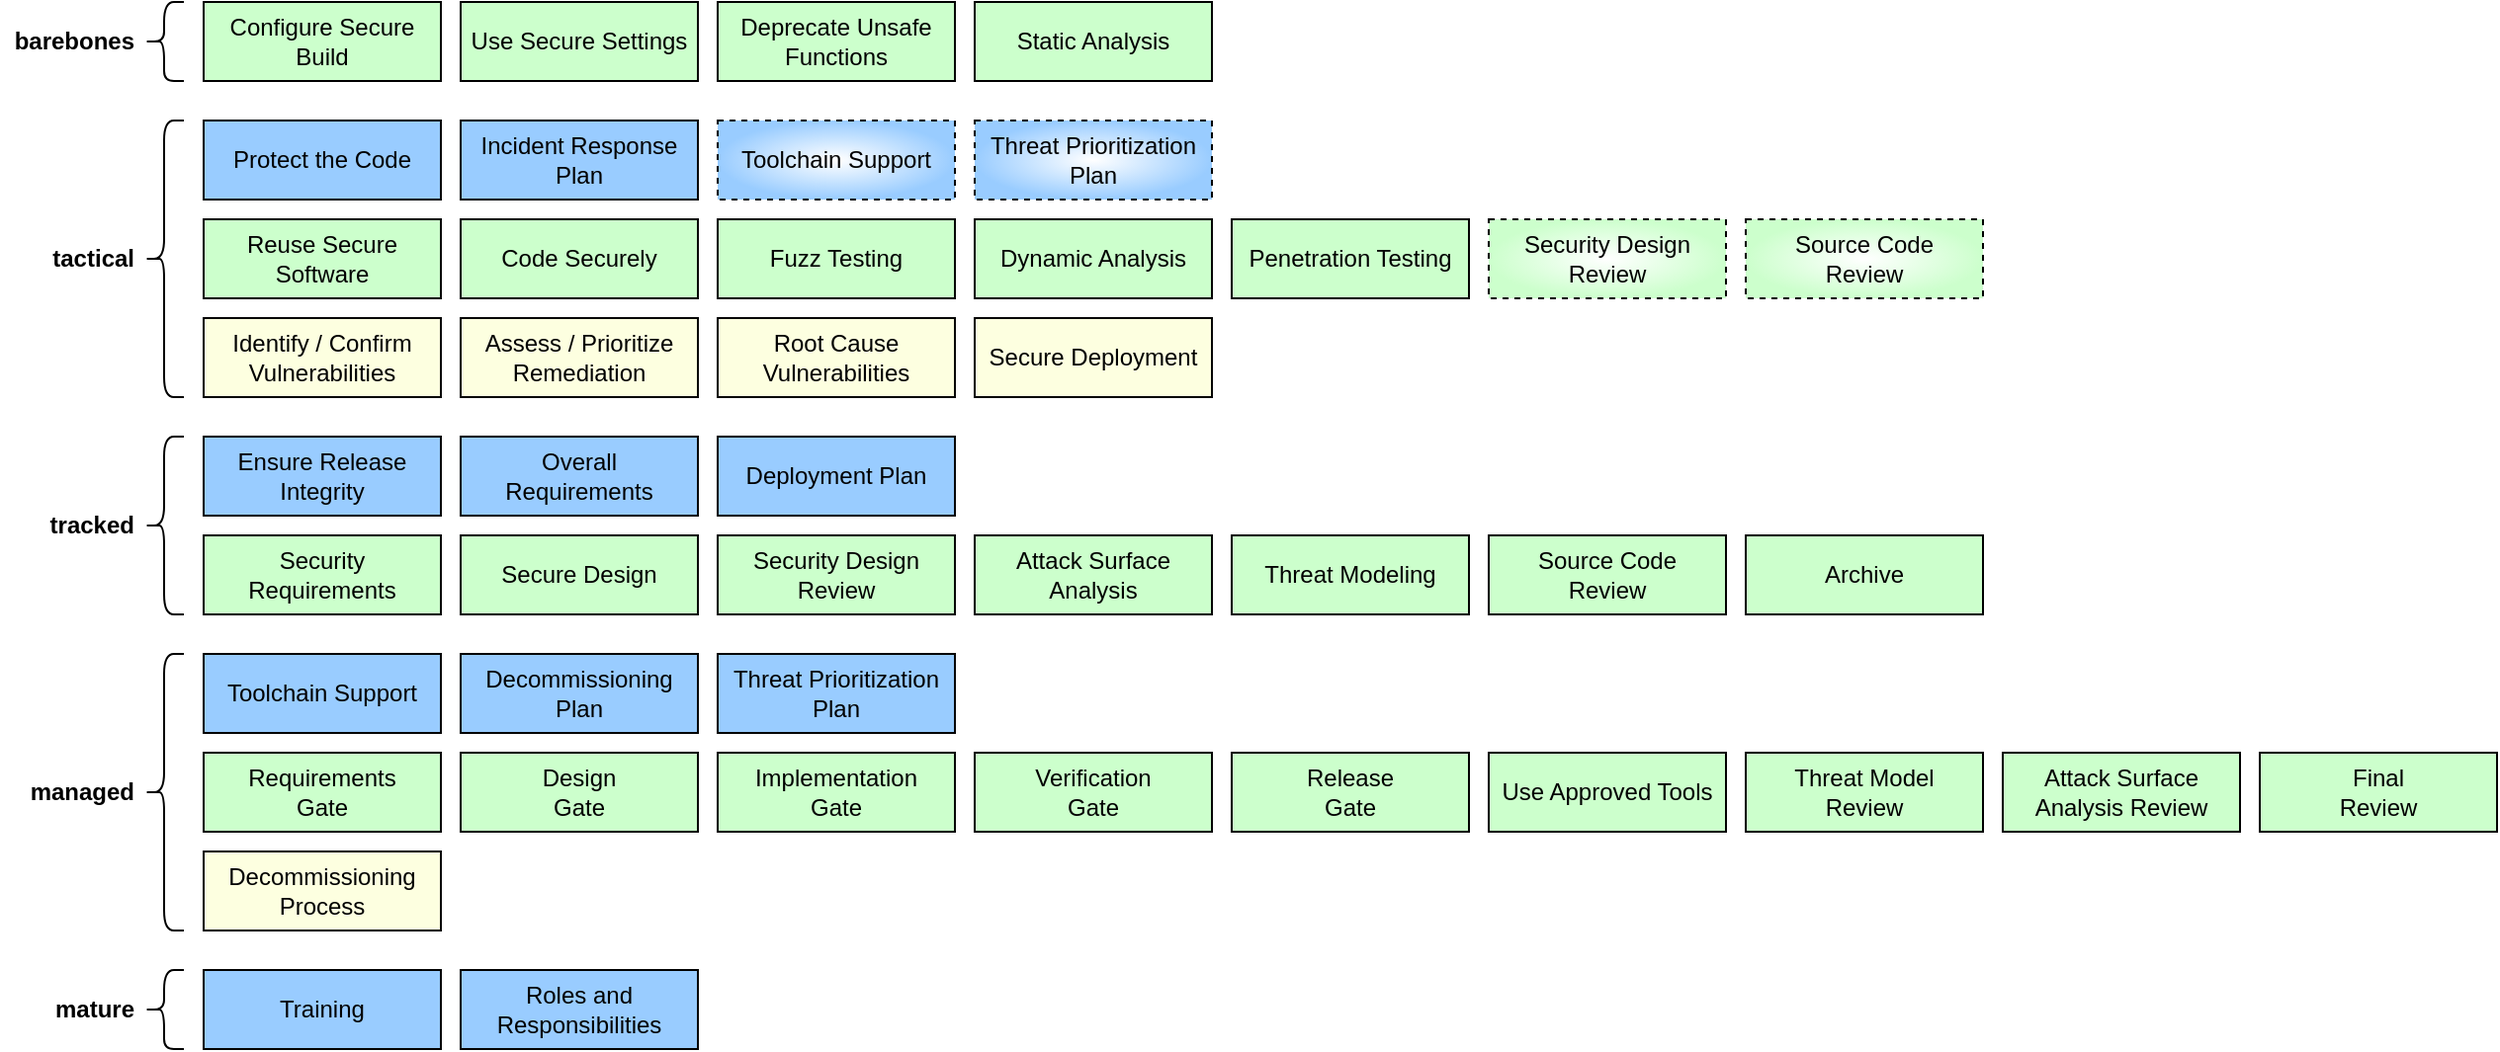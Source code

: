 <mxfile version="24.1.0" type="device" pages="4">
  <diagram id="htTk4eG_E8sKRTyZ_3JZ" name="buckets">
    <mxGraphModel dx="2503" dy="1128" grid="1" gridSize="10" guides="1" tooltips="1" connect="1" arrows="1" fold="1" page="0" pageScale="1" pageWidth="850" pageHeight="1100" math="0" shadow="0">
      <root>
        <mxCell id="0" />
        <mxCell id="1" style="" parent="0" />
        <mxCell id="mw_Jj1TRxBOdgNDR-pG_-3" value="Roles and Responsibilities" style="rounded=0;whiteSpace=wrap;html=1;fillColor=#99CCFF;" parent="1" vertex="1">
          <mxGeometry x="100" y="840" width="120" height="40" as="geometry" />
        </mxCell>
        <mxCell id="mw_Jj1TRxBOdgNDR-pG_-4" value="&lt;b&gt;barebones&lt;/b&gt;" style="text;html=1;strokeColor=none;fillColor=none;align=right;verticalAlign=middle;whiteSpace=wrap;rounded=0;" parent="1" vertex="1">
          <mxGeometry x="-133" y="355" width="70" height="30" as="geometry" />
        </mxCell>
        <mxCell id="mw_Jj1TRxBOdgNDR-pG_-5" value="Training" style="rounded=0;whiteSpace=wrap;html=1;fillColor=#99CCFF;" parent="1" vertex="1">
          <mxGeometry x="-30" y="840" width="120" height="40" as="geometry" />
        </mxCell>
        <mxCell id="mw_Jj1TRxBOdgNDR-pG_-6" value="Toolchain Support" style="rounded=0;whiteSpace=wrap;html=1;fillColor=#99CCFF;" parent="1" vertex="1">
          <mxGeometry x="-30" y="680" width="120" height="40" as="geometry" />
        </mxCell>
        <mxCell id="mw_Jj1TRxBOdgNDR-pG_-7" value="Overall&lt;br&gt;Requirements" style="rounded=0;whiteSpace=wrap;html=1;fillColor=#99CCFF;" parent="1" vertex="1">
          <mxGeometry x="100" y="570" width="120" height="40" as="geometry" />
        </mxCell>
        <mxCell id="mw_Jj1TRxBOdgNDR-pG_-8" value="Protect the Code" style="rounded=0;whiteSpace=wrap;html=1;fillColor=#99CCFF;" parent="1" vertex="1">
          <mxGeometry x="-30" y="410" width="120" height="40" as="geometry" />
        </mxCell>
        <mxCell id="mw_Jj1TRxBOdgNDR-pG_-9" value="Ensure Release Integrity" style="rounded=0;whiteSpace=wrap;html=1;fillColor=#99CCFF;" parent="1" vertex="1">
          <mxGeometry x="-30" y="570" width="120" height="40" as="geometry" />
        </mxCell>
        <mxCell id="mw_Jj1TRxBOdgNDR-pG_-10" value="Incident Response Plan" style="rounded=0;whiteSpace=wrap;html=1;fillColor=#99CCFF;" parent="1" vertex="1">
          <mxGeometry x="100" y="410" width="120" height="40" as="geometry" />
        </mxCell>
        <mxCell id="mw_Jj1TRxBOdgNDR-pG_-11" value="Decommissioning Plan" style="rounded=0;whiteSpace=wrap;html=1;fillColor=#99CCFF;" parent="1" vertex="1">
          <mxGeometry x="100" y="680" width="120" height="40" as="geometry" />
        </mxCell>
        <mxCell id="mw_Jj1TRxBOdgNDR-pG_-12" value="Threat Prioritization Plan" style="rounded=0;whiteSpace=wrap;html=1;fillColor=#99CCFF;" parent="1" vertex="1">
          <mxGeometry x="230" y="680" width="120" height="40" as="geometry" />
        </mxCell>
        <mxCell id="mw_Jj1TRxBOdgNDR-pG_-13" value="Deployment Plan" style="rounded=0;whiteSpace=wrap;html=1;fillColor=#99CCFF;" parent="1" vertex="1">
          <mxGeometry x="230" y="570" width="120" height="40" as="geometry" />
        </mxCell>
        <mxCell id="mw_Jj1TRxBOdgNDR-pG_-14" value="Security&lt;br&gt;Requirements" style="rounded=0;whiteSpace=wrap;html=1;fillColor=#CCFFCC;" parent="1" vertex="1">
          <mxGeometry x="-30" y="620" width="120" height="40" as="geometry" />
        </mxCell>
        <mxCell id="mw_Jj1TRxBOdgNDR-pG_-15" value="Secure Design" style="rounded=0;whiteSpace=wrap;html=1;fillColor=#CCFFCC;" parent="1" vertex="1">
          <mxGeometry x="100" y="620" width="120" height="40" as="geometry" />
        </mxCell>
        <mxCell id="mw_Jj1TRxBOdgNDR-pG_-16" value="Security Design Review" style="rounded=0;whiteSpace=wrap;html=1;fillColor=#CCFFCC;" parent="1" vertex="1">
          <mxGeometry x="230" y="620" width="120" height="40" as="geometry" />
        </mxCell>
        <mxCell id="mw_Jj1TRxBOdgNDR-pG_-17" value="Attack Surface Analysis" style="rounded=0;whiteSpace=wrap;html=1;fillColor=#CCFFCC;" parent="1" vertex="1">
          <mxGeometry x="360" y="620" width="120" height="40" as="geometry" />
        </mxCell>
        <mxCell id="mw_Jj1TRxBOdgNDR-pG_-18" value="Threat Modeling" style="rounded=0;whiteSpace=wrap;html=1;fillColor=#CCFFCC;" parent="1" vertex="1">
          <mxGeometry x="490" y="620" width="120" height="40" as="geometry" />
        </mxCell>
        <mxCell id="mw_Jj1TRxBOdgNDR-pG_-19" value="Requirements&lt;br&gt;Gate" style="rounded=0;whiteSpace=wrap;html=1;fillColor=#CCFFCC;" parent="1" vertex="1">
          <mxGeometry x="-30" y="730" width="120" height="40" as="geometry" />
        </mxCell>
        <mxCell id="mw_Jj1TRxBOdgNDR-pG_-20" value="Design&lt;br&gt;Gate" style="rounded=0;whiteSpace=wrap;html=1;fillColor=#CCFFCC;" parent="1" vertex="1">
          <mxGeometry x="100" y="730" width="120" height="40" as="geometry" />
        </mxCell>
        <mxCell id="mw_Jj1TRxBOdgNDR-pG_-21" value="Implementation&lt;br&gt;Gate" style="rounded=0;whiteSpace=wrap;html=1;fillColor=#CCFFCC;" parent="1" vertex="1">
          <mxGeometry x="230" y="730" width="120" height="40" as="geometry" />
        </mxCell>
        <mxCell id="mw_Jj1TRxBOdgNDR-pG_-22" value="Verification&lt;br&gt;Gate" style="rounded=0;whiteSpace=wrap;html=1;fillColor=#CCFFCC;" parent="1" vertex="1">
          <mxGeometry x="360" y="730" width="120" height="40" as="geometry" />
        </mxCell>
        <mxCell id="mw_Jj1TRxBOdgNDR-pG_-23" value="Release&lt;br&gt;Gate" style="rounded=0;whiteSpace=wrap;html=1;fillColor=#CCFFCC;" parent="1" vertex="1">
          <mxGeometry x="490" y="730" width="120" height="40" as="geometry" />
        </mxCell>
        <mxCell id="mw_Jj1TRxBOdgNDR-pG_-24" value="Use Approved Tools" style="rounded=0;whiteSpace=wrap;html=1;fillColor=#CCFFCC;" parent="1" vertex="1">
          <mxGeometry x="620" y="730" width="120" height="40" as="geometry" />
        </mxCell>
        <mxCell id="mw_Jj1TRxBOdgNDR-pG_-25" value="Configure Secure Build" style="rounded=0;whiteSpace=wrap;html=1;fillColor=#CCFFCC;" parent="1" vertex="1">
          <mxGeometry x="-30" y="350" width="120" height="40" as="geometry" />
        </mxCell>
        <mxCell id="mw_Jj1TRxBOdgNDR-pG_-26" value="Use Secure Settings" style="rounded=0;whiteSpace=wrap;html=1;fillColor=#CCFFCC;" parent="1" vertex="1">
          <mxGeometry x="100" y="350" width="120" height="40" as="geometry" />
        </mxCell>
        <mxCell id="mw_Jj1TRxBOdgNDR-pG_-27" value="Code Securely" style="rounded=0;whiteSpace=wrap;html=1;fillColor=#CCFFCC;" parent="1" vertex="1">
          <mxGeometry x="100" y="460" width="120" height="40" as="geometry" />
        </mxCell>
        <mxCell id="mw_Jj1TRxBOdgNDR-pG_-28" value="Deprecate Unsafe Functions" style="rounded=0;whiteSpace=wrap;html=1;fillColor=#CCFFCC;" parent="1" vertex="1">
          <mxGeometry x="230" y="350" width="120" height="40" as="geometry" />
        </mxCell>
        <mxCell id="mw_Jj1TRxBOdgNDR-pG_-29" value="Static Analysis" style="rounded=0;whiteSpace=wrap;html=1;fillColor=#CCFFCC;" parent="1" vertex="1">
          <mxGeometry x="360" y="350" width="120" height="40" as="geometry" />
        </mxCell>
        <mxCell id="mw_Jj1TRxBOdgNDR-pG_-30" value="Dynamic Analysis" style="rounded=0;whiteSpace=wrap;html=1;fillColor=#CCFFCC;" parent="1" vertex="1">
          <mxGeometry x="360" y="460" width="120" height="40" as="geometry" />
        </mxCell>
        <mxCell id="mw_Jj1TRxBOdgNDR-pG_-31" value="Fuzz Testing" style="rounded=0;whiteSpace=wrap;html=1;fillColor=#CCFFCC;" parent="1" vertex="1">
          <mxGeometry x="230" y="460" width="120" height="40" as="geometry" />
        </mxCell>
        <mxCell id="mw_Jj1TRxBOdgNDR-pG_-32" value="Source Code&lt;br&gt;Review" style="rounded=0;whiteSpace=wrap;html=1;fillColor=#CCFFCC;" parent="1" vertex="1">
          <mxGeometry x="620" y="620" width="120" height="40" as="geometry" />
        </mxCell>
        <mxCell id="mw_Jj1TRxBOdgNDR-pG_-33" value="Penetration Testing" style="rounded=0;whiteSpace=wrap;html=1;fillColor=#CCFFCC;" parent="1" vertex="1">
          <mxGeometry x="490" y="460" width="120" height="40" as="geometry" />
        </mxCell>
        <mxCell id="mw_Jj1TRxBOdgNDR-pG_-34" value="Attack Surface Analysis Review" style="rounded=0;whiteSpace=wrap;html=1;fillColor=#CCFFCC;" parent="1" vertex="1">
          <mxGeometry x="880" y="730" width="120" height="40" as="geometry" />
        </mxCell>
        <mxCell id="mw_Jj1TRxBOdgNDR-pG_-35" value="Threat Model&lt;br&gt;Review" style="rounded=0;whiteSpace=wrap;html=1;fillColor=#CCFFCC;" parent="1" vertex="1">
          <mxGeometry x="750" y="730" width="120" height="40" as="geometry" />
        </mxCell>
        <mxCell id="mw_Jj1TRxBOdgNDR-pG_-36" value="Final&lt;br&gt;Review" style="rounded=0;whiteSpace=wrap;html=1;fillColor=#CCFFCC;" parent="1" vertex="1">
          <mxGeometry x="1010" y="730" width="120" height="40" as="geometry" />
        </mxCell>
        <mxCell id="mw_Jj1TRxBOdgNDR-pG_-37" value="Archive" style="rounded=0;whiteSpace=wrap;html=1;fillColor=#CCFFCC;" parent="1" vertex="1">
          <mxGeometry x="750" y="620" width="120" height="40" as="geometry" />
        </mxCell>
        <mxCell id="mw_Jj1TRxBOdgNDR-pG_-38" value="Identify / Confirm Vulnerabilities" style="rounded=0;whiteSpace=wrap;html=1;fillColor=#FDFFE0;" parent="1" vertex="1">
          <mxGeometry x="-30" y="510" width="120" height="40" as="geometry" />
        </mxCell>
        <mxCell id="mw_Jj1TRxBOdgNDR-pG_-39" value="Assess / Prioritize Remediation" style="rounded=0;whiteSpace=wrap;html=1;fillColor=#FDFFE0;" parent="1" vertex="1">
          <mxGeometry x="100" y="510" width="120" height="40" as="geometry" />
        </mxCell>
        <mxCell id="mw_Jj1TRxBOdgNDR-pG_-40" value="Root Cause Vulnerabilities" style="rounded=0;whiteSpace=wrap;html=1;fillColor=#FDFFE0;" parent="1" vertex="1">
          <mxGeometry x="230" y="510" width="120" height="40" as="geometry" />
        </mxCell>
        <mxCell id="mw_Jj1TRxBOdgNDR-pG_-41" value="Decommissioning Process" style="rounded=0;whiteSpace=wrap;html=1;fillColor=#FDFFE0;" parent="1" vertex="1">
          <mxGeometry x="-30" y="780" width="120" height="40" as="geometry" />
        </mxCell>
        <mxCell id="mw_Jj1TRxBOdgNDR-pG_-43" value="&lt;b&gt;tactical&lt;/b&gt;" style="text;html=1;strokeColor=none;fillColor=none;align=right;verticalAlign=middle;whiteSpace=wrap;rounded=0;" parent="1" vertex="1">
          <mxGeometry x="-133" y="465" width="70" height="30" as="geometry" />
        </mxCell>
        <mxCell id="mw_Jj1TRxBOdgNDR-pG_-44" value="&lt;b&gt;tracked&lt;/b&gt;" style="text;html=1;strokeColor=none;fillColor=none;align=right;verticalAlign=middle;whiteSpace=wrap;rounded=0;" parent="1" vertex="1">
          <mxGeometry x="-133" y="600" width="70" height="30" as="geometry" />
        </mxCell>
        <mxCell id="mw_Jj1TRxBOdgNDR-pG_-45" value="&lt;b&gt;managed&lt;/b&gt;" style="text;html=1;strokeColor=none;fillColor=none;align=right;verticalAlign=middle;whiteSpace=wrap;rounded=0;" parent="1" vertex="1">
          <mxGeometry x="-133" y="735" width="70" height="30" as="geometry" />
        </mxCell>
        <mxCell id="mw_Jj1TRxBOdgNDR-pG_-46" value="&lt;b&gt;mature&lt;/b&gt;" style="text;html=1;strokeColor=none;fillColor=none;align=right;verticalAlign=middle;whiteSpace=wrap;rounded=0;" parent="1" vertex="1">
          <mxGeometry x="-133" y="845" width="70" height="30" as="geometry" />
        </mxCell>
        <mxCell id="mw_Jj1TRxBOdgNDR-pG_-47" value="Reuse Secure Software" style="rounded=0;whiteSpace=wrap;html=1;fillColor=#CCFFCC;" parent="1" vertex="1">
          <mxGeometry x="-30" y="460" width="120" height="40" as="geometry" />
        </mxCell>
        <mxCell id="mw_Jj1TRxBOdgNDR-pG_-48" value="Secure Deployment" style="rounded=0;whiteSpace=wrap;html=1;fillColor=#FDFFE0;" parent="1" vertex="1">
          <mxGeometry x="360" y="510" width="120" height="40" as="geometry" />
        </mxCell>
        <mxCell id="mw_Jj1TRxBOdgNDR-pG_-52" value="" style="shape=curlyBracket;whiteSpace=wrap;html=1;rounded=1;fillColor=#FFCCE6;" parent="1" vertex="1">
          <mxGeometry x="-60" y="410" width="20" height="140" as="geometry" />
        </mxCell>
        <mxCell id="mw_Jj1TRxBOdgNDR-pG_-53" value="" style="shape=curlyBracket;whiteSpace=wrap;html=1;rounded=1;fillColor=#FFCCE6;" parent="1" vertex="1">
          <mxGeometry x="-60" y="570" width="20" height="90" as="geometry" />
        </mxCell>
        <mxCell id="mw_Jj1TRxBOdgNDR-pG_-54" value="" style="shape=curlyBracket;whiteSpace=wrap;html=1;rounded=1;fillColor=#FFCCE6;" parent="1" vertex="1">
          <mxGeometry x="-60" y="680" width="20" height="140" as="geometry" />
        </mxCell>
        <mxCell id="mw_Jj1TRxBOdgNDR-pG_-55" value="" style="shape=curlyBracket;whiteSpace=wrap;html=1;rounded=1;fillColor=#FFCCE6;" parent="1" vertex="1">
          <mxGeometry x="-60" y="840" width="20" height="40" as="geometry" />
        </mxCell>
        <mxCell id="mw_Jj1TRxBOdgNDR-pG_-56" value="" style="shape=curlyBracket;whiteSpace=wrap;html=1;rounded=1;fillColor=#FFCCE6;" parent="1" vertex="1">
          <mxGeometry x="-60" y="350" width="20" height="40" as="geometry" />
        </mxCell>
        <mxCell id="mw_Jj1TRxBOdgNDR-pG_-57" value="Security Design Review" style="rounded=0;whiteSpace=wrap;html=1;fillColor=#FFFFFF;labelBorderColor=none;dashed=1;gradientColor=#CCFFCC;gradientDirection=radial;" parent="1" vertex="1">
          <mxGeometry x="620" y="460" width="120" height="40" as="geometry" />
        </mxCell>
        <mxCell id="mw_Jj1TRxBOdgNDR-pG_-58" value="Source Code&lt;br&gt;Review" style="rounded=0;whiteSpace=wrap;html=1;fillColor=#FFFFFF;labelBorderColor=none;dashed=1;gradientColor=#CCFFCC;gradientDirection=radial;" parent="1" vertex="1">
          <mxGeometry x="750" y="460" width="120" height="40" as="geometry" />
        </mxCell>
        <mxCell id="mw_Jj1TRxBOdgNDR-pG_-59" value="Threat Prioritization Plan" style="rounded=0;whiteSpace=wrap;html=1;fillColor=#FFFFFF;dashed=1;gradientColor=#99CCFF;gradientDirection=radial;" parent="1" vertex="1">
          <mxGeometry x="360" y="410" width="120" height="40" as="geometry" />
        </mxCell>
        <mxCell id="mw_Jj1TRxBOdgNDR-pG_-60" value="Toolchain Support" style="rounded=0;whiteSpace=wrap;html=1;fillColor=#FFFFFF;dashed=1;gradientColor=#99CCFF;gradientDirection=radial;" parent="1" vertex="1">
          <mxGeometry x="230" y="410" width="120" height="40" as="geometry" />
        </mxCell>
        <mxCell id="omMHDoHDRywpzFsrSh7K-1" value="safety highlight" style="" parent="0" visible="0" />
        <mxCell id="omMHDoHDRywpzFsrSh7K-2" value="" style="rounded=1;whiteSpace=wrap;html=1;labelBorderColor=none;fillColor=none;gradientColor=#99CCFF;gradientDirection=radial;strokeColor=#FF0000;strokeWidth=3;" parent="omMHDoHDRywpzFsrSh7K-1" vertex="1">
          <mxGeometry x="-35" y="613.96" width="650" height="52.08" as="geometry" />
        </mxCell>
        <mxCell id="omMHDoHDRywpzFsrSh7K-3" value="" style="rounded=1;whiteSpace=wrap;html=1;labelBorderColor=none;fillColor=none;gradientColor=#99CCFF;gradientDirection=radial;strokeColor=#FF0000;strokeWidth=3;" parent="omMHDoHDRywpzFsrSh7K-1" vertex="1">
          <mxGeometry x="-35" y="503.96" width="390" height="52.08" as="geometry" />
        </mxCell>
        <mxCell id="omMHDoHDRywpzFsrSh7K-4" value="" style="rounded=1;whiteSpace=wrap;html=1;labelBorderColor=none;fillColor=none;gradientColor=#99CCFF;gradientDirection=radial;strokeColor=#FF0000;strokeWidth=3;" parent="omMHDoHDRywpzFsrSh7K-1" vertex="1">
          <mxGeometry x="-35" y="1273.96" width="650" height="52.08" as="geometry" />
        </mxCell>
        <mxCell id="omMHDoHDRywpzFsrSh7K-5" value="" style="rounded=1;whiteSpace=wrap;html=1;labelBorderColor=none;fillColor=none;gradientColor=#99CCFF;gradientDirection=radial;strokeColor=#FF0000;strokeWidth=3;" parent="omMHDoHDRywpzFsrSh7K-1" vertex="1">
          <mxGeometry x="-35" y="1133.96" width="390" height="52.08" as="geometry" />
        </mxCell>
      </root>
    </mxGraphModel>
  </diagram>
  <diagram name="buckets (top labels)" id="P66TlYTYjqTlbwTG8Vlw">
    <mxGraphModel dx="2503" dy="328" grid="1" gridSize="10" guides="1" tooltips="1" connect="1" arrows="1" fold="1" page="0" pageScale="1" pageWidth="850" pageHeight="1100" math="0" shadow="0">
      <root>
        <mxCell id="mQfXlQU5T3lxv9L24Qb0-0" />
        <mxCell id="mQfXlQU5T3lxv9L24Qb0-1" style="" parent="mQfXlQU5T3lxv9L24Qb0-0" />
        <mxCell id="mQfXlQU5T3lxv9L24Qb0-59" value="Roles and Responsibilities" style="rounded=0;whiteSpace=wrap;html=1;fillColor=#99CCFF;" vertex="1" parent="mQfXlQU5T3lxv9L24Qb0-1">
          <mxGeometry x="100" y="1550" width="120" height="40" as="geometry" />
        </mxCell>
        <mxCell id="mQfXlQU5T3lxv9L24Qb0-60" value="&lt;b&gt;barebones&lt;/b&gt;" style="text;html=1;strokeColor=none;fillColor=none;align=left;verticalAlign=middle;whiteSpace=wrap;rounded=0;" vertex="1" parent="mQfXlQU5T3lxv9L24Qb0-1">
          <mxGeometry x="-30" y="930" width="70" height="30" as="geometry" />
        </mxCell>
        <mxCell id="mQfXlQU5T3lxv9L24Qb0-61" value="Training" style="rounded=0;whiteSpace=wrap;html=1;fillColor=#99CCFF;" vertex="1" parent="mQfXlQU5T3lxv9L24Qb0-1">
          <mxGeometry x="-30" y="1550" width="120" height="40" as="geometry" />
        </mxCell>
        <mxCell id="mQfXlQU5T3lxv9L24Qb0-62" value="Toolchain Support" style="rounded=0;whiteSpace=wrap;html=1;fillColor=#99CCFF;" vertex="1" parent="mQfXlQU5T3lxv9L24Qb0-1">
          <mxGeometry x="-30" y="1370" width="120" height="40" as="geometry" />
        </mxCell>
        <mxCell id="mQfXlQU5T3lxv9L24Qb0-63" value="Overall&lt;br&gt;Requirements" style="rounded=0;whiteSpace=wrap;html=1;fillColor=#99CCFF;" vertex="1" parent="mQfXlQU5T3lxv9L24Qb0-1">
          <mxGeometry x="100" y="1230" width="120" height="40" as="geometry" />
        </mxCell>
        <mxCell id="mQfXlQU5T3lxv9L24Qb0-64" value="Protect the Code" style="rounded=0;whiteSpace=wrap;html=1;fillColor=#99CCFF;" vertex="1" parent="mQfXlQU5T3lxv9L24Qb0-1">
          <mxGeometry x="-30" y="1040" width="120" height="40" as="geometry" />
        </mxCell>
        <mxCell id="mQfXlQU5T3lxv9L24Qb0-65" value="Ensure Release Integrity" style="rounded=0;whiteSpace=wrap;html=1;fillColor=#99CCFF;" vertex="1" parent="mQfXlQU5T3lxv9L24Qb0-1">
          <mxGeometry x="-30" y="1230" width="120" height="40" as="geometry" />
        </mxCell>
        <mxCell id="mQfXlQU5T3lxv9L24Qb0-66" value="Incident Response Plan" style="rounded=0;whiteSpace=wrap;html=1;fillColor=#99CCFF;" vertex="1" parent="mQfXlQU5T3lxv9L24Qb0-1">
          <mxGeometry x="100" y="1040" width="120" height="40" as="geometry" />
        </mxCell>
        <mxCell id="mQfXlQU5T3lxv9L24Qb0-67" value="Decommissioning Plan" style="rounded=0;whiteSpace=wrap;html=1;fillColor=#99CCFF;" vertex="1" parent="mQfXlQU5T3lxv9L24Qb0-1">
          <mxGeometry x="100" y="1370" width="120" height="40" as="geometry" />
        </mxCell>
        <mxCell id="mQfXlQU5T3lxv9L24Qb0-68" value="Threat Prioritization Plan" style="rounded=0;whiteSpace=wrap;html=1;fillColor=#99CCFF;" vertex="1" parent="mQfXlQU5T3lxv9L24Qb0-1">
          <mxGeometry x="230" y="1370" width="120" height="40" as="geometry" />
        </mxCell>
        <mxCell id="mQfXlQU5T3lxv9L24Qb0-69" value="Deployment Plan" style="rounded=0;whiteSpace=wrap;html=1;fillColor=#99CCFF;" vertex="1" parent="mQfXlQU5T3lxv9L24Qb0-1">
          <mxGeometry x="230" y="1230" width="120" height="40" as="geometry" />
        </mxCell>
        <mxCell id="mQfXlQU5T3lxv9L24Qb0-70" value="Security&lt;br&gt;Requirements" style="rounded=0;whiteSpace=wrap;html=1;fillColor=#CCFFCC;" vertex="1" parent="mQfXlQU5T3lxv9L24Qb0-1">
          <mxGeometry x="-30" y="1280" width="120" height="40" as="geometry" />
        </mxCell>
        <mxCell id="mQfXlQU5T3lxv9L24Qb0-71" value="Secure Design" style="rounded=0;whiteSpace=wrap;html=1;fillColor=#CCFFCC;" vertex="1" parent="mQfXlQU5T3lxv9L24Qb0-1">
          <mxGeometry x="100" y="1280" width="120" height="40" as="geometry" />
        </mxCell>
        <mxCell id="mQfXlQU5T3lxv9L24Qb0-72" value="Security Design Review" style="rounded=0;whiteSpace=wrap;html=1;fillColor=#CCFFCC;" vertex="1" parent="mQfXlQU5T3lxv9L24Qb0-1">
          <mxGeometry x="230" y="1280" width="120" height="40" as="geometry" />
        </mxCell>
        <mxCell id="mQfXlQU5T3lxv9L24Qb0-73" value="Attack Surface Analysis" style="rounded=0;whiteSpace=wrap;html=1;fillColor=#CCFFCC;" vertex="1" parent="mQfXlQU5T3lxv9L24Qb0-1">
          <mxGeometry x="360" y="1280" width="120" height="40" as="geometry" />
        </mxCell>
        <mxCell id="mQfXlQU5T3lxv9L24Qb0-74" value="Threat Modeling" style="rounded=0;whiteSpace=wrap;html=1;fillColor=#CCFFCC;" vertex="1" parent="mQfXlQU5T3lxv9L24Qb0-1">
          <mxGeometry x="490" y="1280" width="120" height="40" as="geometry" />
        </mxCell>
        <mxCell id="mQfXlQU5T3lxv9L24Qb0-75" value="Requirements&lt;br&gt;Gate" style="rounded=0;whiteSpace=wrap;html=1;fillColor=#CCFFCC;" vertex="1" parent="mQfXlQU5T3lxv9L24Qb0-1">
          <mxGeometry x="-30" y="1420" width="120" height="40" as="geometry" />
        </mxCell>
        <mxCell id="mQfXlQU5T3lxv9L24Qb0-76" value="Design&lt;br&gt;Gate" style="rounded=0;whiteSpace=wrap;html=1;fillColor=#CCFFCC;" vertex="1" parent="mQfXlQU5T3lxv9L24Qb0-1">
          <mxGeometry x="100" y="1420" width="120" height="40" as="geometry" />
        </mxCell>
        <mxCell id="mQfXlQU5T3lxv9L24Qb0-77" value="Implementation&lt;br&gt;Gate" style="rounded=0;whiteSpace=wrap;html=1;fillColor=#CCFFCC;" vertex="1" parent="mQfXlQU5T3lxv9L24Qb0-1">
          <mxGeometry x="230" y="1420" width="120" height="40" as="geometry" />
        </mxCell>
        <mxCell id="mQfXlQU5T3lxv9L24Qb0-78" value="Verification&lt;br&gt;Gate" style="rounded=0;whiteSpace=wrap;html=1;fillColor=#CCFFCC;" vertex="1" parent="mQfXlQU5T3lxv9L24Qb0-1">
          <mxGeometry x="360" y="1420" width="120" height="40" as="geometry" />
        </mxCell>
        <mxCell id="mQfXlQU5T3lxv9L24Qb0-79" value="Release&lt;br&gt;Gate" style="rounded=0;whiteSpace=wrap;html=1;fillColor=#CCFFCC;" vertex="1" parent="mQfXlQU5T3lxv9L24Qb0-1">
          <mxGeometry x="490" y="1420" width="120" height="40" as="geometry" />
        </mxCell>
        <mxCell id="mQfXlQU5T3lxv9L24Qb0-80" value="Configure Secure Build" style="rounded=0;whiteSpace=wrap;html=1;fillColor=#CCFFCC;" vertex="1" parent="mQfXlQU5T3lxv9L24Qb0-1">
          <mxGeometry x="-30" y="960" width="120" height="40" as="geometry" />
        </mxCell>
        <mxCell id="mQfXlQU5T3lxv9L24Qb0-81" value="Use Secure Settings" style="rounded=0;whiteSpace=wrap;html=1;fillColor=#CCFFCC;" vertex="1" parent="mQfXlQU5T3lxv9L24Qb0-1">
          <mxGeometry x="100" y="960" width="120" height="40" as="geometry" />
        </mxCell>
        <mxCell id="mQfXlQU5T3lxv9L24Qb0-82" value="Code Securely" style="rounded=0;whiteSpace=wrap;html=1;fillColor=#CCFFCC;" vertex="1" parent="mQfXlQU5T3lxv9L24Qb0-1">
          <mxGeometry x="100" y="1090" width="120" height="40" as="geometry" />
        </mxCell>
        <mxCell id="mQfXlQU5T3lxv9L24Qb0-83" value="Deprecate Unsafe Functions" style="rounded=0;whiteSpace=wrap;html=1;fillColor=#CCFFCC;" vertex="1" parent="mQfXlQU5T3lxv9L24Qb0-1">
          <mxGeometry x="230" y="960" width="120" height="40" as="geometry" />
        </mxCell>
        <mxCell id="mQfXlQU5T3lxv9L24Qb0-84" value="Static Analysis" style="rounded=0;whiteSpace=wrap;html=1;fillColor=#CCFFCC;" vertex="1" parent="mQfXlQU5T3lxv9L24Qb0-1">
          <mxGeometry x="360" y="960" width="120" height="40" as="geometry" />
        </mxCell>
        <mxCell id="mQfXlQU5T3lxv9L24Qb0-85" value="Dynamic Analysis" style="rounded=0;whiteSpace=wrap;html=1;fillColor=#CCFFCC;" vertex="1" parent="mQfXlQU5T3lxv9L24Qb0-1">
          <mxGeometry x="360" y="1090" width="120" height="40" as="geometry" />
        </mxCell>
        <mxCell id="mQfXlQU5T3lxv9L24Qb0-86" value="Fuzz Testing" style="rounded=0;whiteSpace=wrap;html=1;fillColor=#CCFFCC;" vertex="1" parent="mQfXlQU5T3lxv9L24Qb0-1">
          <mxGeometry x="230" y="1090" width="120" height="40" as="geometry" />
        </mxCell>
        <mxCell id="mQfXlQU5T3lxv9L24Qb0-87" value="Source Code&lt;br&gt;Review" style="rounded=0;whiteSpace=wrap;html=1;fillColor=#CCFFCC;" vertex="1" parent="mQfXlQU5T3lxv9L24Qb0-1">
          <mxGeometry x="620" y="1280" width="120" height="40" as="geometry" />
        </mxCell>
        <mxCell id="mQfXlQU5T3lxv9L24Qb0-88" value="Penetration Testing" style="rounded=0;whiteSpace=wrap;html=1;fillColor=#CCFFCC;" vertex="1" parent="mQfXlQU5T3lxv9L24Qb0-1">
          <mxGeometry x="490" y="1090" width="120" height="40" as="geometry" />
        </mxCell>
        <mxCell id="mQfXlQU5T3lxv9L24Qb0-89" value="Archive" style="rounded=0;whiteSpace=wrap;html=1;fillColor=#CCFFCC;" vertex="1" parent="mQfXlQU5T3lxv9L24Qb0-1">
          <mxGeometry x="750" y="1280" width="120" height="40" as="geometry" />
        </mxCell>
        <mxCell id="mQfXlQU5T3lxv9L24Qb0-90" value="Identify / Confirm Vulnerabilities" style="rounded=0;whiteSpace=wrap;html=1;fillColor=#FDFFE0;" vertex="1" parent="mQfXlQU5T3lxv9L24Qb0-1">
          <mxGeometry x="-30" y="1140" width="120" height="40" as="geometry" />
        </mxCell>
        <mxCell id="mQfXlQU5T3lxv9L24Qb0-91" value="Assess / Prioritize Remediation" style="rounded=0;whiteSpace=wrap;html=1;fillColor=#FDFFE0;" vertex="1" parent="mQfXlQU5T3lxv9L24Qb0-1">
          <mxGeometry x="100" y="1140" width="120" height="40" as="geometry" />
        </mxCell>
        <mxCell id="mQfXlQU5T3lxv9L24Qb0-92" value="Root Cause Vulnerabilities" style="rounded=0;whiteSpace=wrap;html=1;fillColor=#FDFFE0;" vertex="1" parent="mQfXlQU5T3lxv9L24Qb0-1">
          <mxGeometry x="230" y="1140" width="120" height="40" as="geometry" />
        </mxCell>
        <mxCell id="mQfXlQU5T3lxv9L24Qb0-93" value="Decommissioning Process" style="rounded=0;whiteSpace=wrap;html=1;fillColor=#FDFFE0;" vertex="1" parent="mQfXlQU5T3lxv9L24Qb0-1">
          <mxGeometry x="-30" y="1470" width="120" height="40" as="geometry" />
        </mxCell>
        <mxCell id="mQfXlQU5T3lxv9L24Qb0-94" value="&lt;b&gt;tactical&lt;/b&gt;" style="text;html=1;strokeColor=none;fillColor=none;align=left;verticalAlign=middle;whiteSpace=wrap;rounded=0;" vertex="1" parent="mQfXlQU5T3lxv9L24Qb0-1">
          <mxGeometry x="-30" y="1010" width="70" height="30" as="geometry" />
        </mxCell>
        <mxCell id="mQfXlQU5T3lxv9L24Qb0-95" value="&lt;b&gt;tracked&lt;/b&gt;" style="text;html=1;strokeColor=none;fillColor=none;align=left;verticalAlign=middle;whiteSpace=wrap;rounded=0;" vertex="1" parent="mQfXlQU5T3lxv9L24Qb0-1">
          <mxGeometry x="-30" y="1200" width="70" height="30" as="geometry" />
        </mxCell>
        <mxCell id="mQfXlQU5T3lxv9L24Qb0-96" value="&lt;b&gt;managed&lt;/b&gt;" style="text;html=1;strokeColor=none;fillColor=none;align=left;verticalAlign=middle;whiteSpace=wrap;rounded=0;" vertex="1" parent="mQfXlQU5T3lxv9L24Qb0-1">
          <mxGeometry x="-30" y="1340" width="70" height="30" as="geometry" />
        </mxCell>
        <mxCell id="mQfXlQU5T3lxv9L24Qb0-97" value="&lt;b&gt;mature&lt;/b&gt;" style="text;html=1;strokeColor=none;fillColor=none;align=left;verticalAlign=middle;whiteSpace=wrap;rounded=0;" vertex="1" parent="mQfXlQU5T3lxv9L24Qb0-1">
          <mxGeometry x="-30" y="1520" width="70" height="30" as="geometry" />
        </mxCell>
        <mxCell id="mQfXlQU5T3lxv9L24Qb0-98" value="Reuse Secure Software" style="rounded=0;whiteSpace=wrap;html=1;fillColor=#CCFFCC;" vertex="1" parent="mQfXlQU5T3lxv9L24Qb0-1">
          <mxGeometry x="-30" y="1090" width="120" height="40" as="geometry" />
        </mxCell>
        <mxCell id="mQfXlQU5T3lxv9L24Qb0-99" value="Secure Deployment" style="rounded=0;whiteSpace=wrap;html=1;fillColor=#FDFFE0;" vertex="1" parent="mQfXlQU5T3lxv9L24Qb0-1">
          <mxGeometry x="360" y="1140" width="120" height="40" as="geometry" />
        </mxCell>
        <mxCell id="mQfXlQU5T3lxv9L24Qb0-100" value="Security Design Review" style="rounded=0;whiteSpace=wrap;html=1;fillColor=#FFFFFF;labelBorderColor=none;dashed=1;gradientColor=#CCFFCC;gradientDirection=radial;" vertex="1" parent="mQfXlQU5T3lxv9L24Qb0-1">
          <mxGeometry x="620" y="1090" width="120" height="40" as="geometry" />
        </mxCell>
        <mxCell id="mQfXlQU5T3lxv9L24Qb0-101" value="Source Code&lt;br&gt;Review" style="rounded=0;whiteSpace=wrap;html=1;fillColor=#FFFFFF;labelBorderColor=none;dashed=1;gradientColor=#CCFFCC;gradientDirection=radial;" vertex="1" parent="mQfXlQU5T3lxv9L24Qb0-1">
          <mxGeometry x="750" y="1090" width="120" height="40" as="geometry" />
        </mxCell>
        <mxCell id="mQfXlQU5T3lxv9L24Qb0-102" value="Threat Prioritization Plan" style="rounded=0;whiteSpace=wrap;html=1;fillColor=#FFFFFF;dashed=1;gradientColor=#99CCFF;gradientDirection=radial;" vertex="1" parent="mQfXlQU5T3lxv9L24Qb0-1">
          <mxGeometry x="360" y="1040" width="120" height="40" as="geometry" />
        </mxCell>
        <mxCell id="mQfXlQU5T3lxv9L24Qb0-103" value="Toolchain Support" style="rounded=0;whiteSpace=wrap;html=1;fillColor=#FFFFFF;dashed=1;gradientColor=#99CCFF;gradientDirection=radial;" vertex="1" parent="mQfXlQU5T3lxv9L24Qb0-1">
          <mxGeometry x="230" y="1040" width="120" height="40" as="geometry" />
        </mxCell>
        <mxCell id="mQfXlQU5T3lxv9L24Qb0-104" value="Use Approved Tools" style="rounded=0;whiteSpace=wrap;html=1;fillColor=#CCFFCC;" vertex="1" parent="mQfXlQU5T3lxv9L24Qb0-1">
          <mxGeometry x="620" y="1420" width="120" height="40" as="geometry" />
        </mxCell>
        <mxCell id="mQfXlQU5T3lxv9L24Qb0-105" value="Attack Surface Analysis Review" style="rounded=0;whiteSpace=wrap;html=1;fillColor=#CCFFCC;" vertex="1" parent="mQfXlQU5T3lxv9L24Qb0-1">
          <mxGeometry x="880" y="1420" width="120" height="40" as="geometry" />
        </mxCell>
        <mxCell id="mQfXlQU5T3lxv9L24Qb0-106" value="Threat Model&lt;br&gt;Review" style="rounded=0;whiteSpace=wrap;html=1;fillColor=#CCFFCC;" vertex="1" parent="mQfXlQU5T3lxv9L24Qb0-1">
          <mxGeometry x="750" y="1420" width="120" height="40" as="geometry" />
        </mxCell>
        <mxCell id="mQfXlQU5T3lxv9L24Qb0-107" value="Final&lt;br&gt;Review" style="rounded=0;whiteSpace=wrap;html=1;fillColor=#CCFFCC;" vertex="1" parent="mQfXlQU5T3lxv9L24Qb0-1">
          <mxGeometry x="1010" y="1420" width="120" height="40" as="geometry" />
        </mxCell>
        <mxCell id="mQfXlQU5T3lxv9L24Qb0-108" value="safety highlight" style="" visible="0" parent="mQfXlQU5T3lxv9L24Qb0-0" />
        <mxCell id="mQfXlQU5T3lxv9L24Qb0-111" value="" style="rounded=1;whiteSpace=wrap;html=1;labelBorderColor=none;fillColor=none;gradientColor=#99CCFF;gradientDirection=radial;strokeColor=#FF0000;strokeWidth=3;" vertex="1" parent="mQfXlQU5T3lxv9L24Qb0-108">
          <mxGeometry x="-35" y="1273.96" width="650" height="52.08" as="geometry" />
        </mxCell>
        <mxCell id="mQfXlQU5T3lxv9L24Qb0-112" value="" style="rounded=1;whiteSpace=wrap;html=1;labelBorderColor=none;fillColor=none;gradientColor=#99CCFF;gradientDirection=radial;strokeColor=#FF0000;strokeWidth=3;" vertex="1" parent="mQfXlQU5T3lxv9L24Qb0-108">
          <mxGeometry x="-35" y="1133.96" width="390" height="52.08" as="geometry" />
        </mxCell>
      </root>
    </mxGraphModel>
  </diagram>
  <diagram name="buckets - supplier activities" id="-1h7ABPGcgmU4-FJ7Bu3">
    <mxGraphModel dx="2103" dy="1128" grid="1" gridSize="10" guides="1" tooltips="1" connect="1" arrows="1" fold="1" page="0" pageScale="1" pageWidth="850" pageHeight="1100" math="0" shadow="0">
      <root>
        <mxCell id="39ny0xeTatWQXLALWdhJ-0" />
        <mxCell id="39ny0xeTatWQXLALWdhJ-1" style="" parent="39ny0xeTatWQXLALWdhJ-0" />
        <mxCell id="39ny0xeTatWQXLALWdhJ-47" value="AVCMDS" style="rounded=0;whiteSpace=wrap;html=1;fillColor=#FFCCE6;" vertex="1" parent="39ny0xeTatWQXLALWdhJ-1">
          <mxGeometry x="70" y="10" width="120" height="40" as="geometry" />
        </mxCell>
        <mxCell id="39ny0xeTatWQXLALWdhJ-48" value="CIA" style="rounded=0;whiteSpace=wrap;html=1;fillColor=#FFCCE6;" vertex="1" parent="39ny0xeTatWQXLALWdhJ-1">
          <mxGeometry x="330" y="10" width="120" height="40" as="geometry" />
        </mxCell>
        <mxCell id="39ny0xeTatWQXLALWdhJ-49" value="Supplier CMM" style="rounded=0;whiteSpace=wrap;html=1;fillColor=#FFCCE6;" vertex="1" parent="39ny0xeTatWQXLALWdhJ-1">
          <mxGeometry x="200" y="10" width="120" height="40" as="geometry" />
        </mxCell>
      </root>
    </mxGraphModel>
  </diagram>
  <diagram name="spectrum" id="aH3N7Sp5j6T8lEaMiXVL">
    <mxGraphModel dx="2503" dy="1128" grid="1" gridSize="5" guides="1" tooltips="1" connect="1" arrows="1" fold="1" page="0" pageScale="1" pageWidth="850" pageHeight="1100" math="0" shadow="0">
      <root>
        <mxCell id="98uQ99whcBbVKg6mqtDZ-0" />
        <mxCell id="spN0C8nqVuxaEwO2YDk5-0" value="mature" style="locked=1;" parent="98uQ99whcBbVKg6mqtDZ-0" />
        <mxCell id="98uQ99whcBbVKg6mqtDZ-2" value="" style="verticalLabelPosition=bottom;verticalAlign=top;html=1;shape=mxgraph.basic.cone;fontSize=18;fontColor=#0000CC;rotation=-90;" parent="spN0C8nqVuxaEwO2YDk5-0" vertex="1">
          <mxGeometry x="260" y="-40" width="280" height="720" as="geometry" />
        </mxCell>
        <mxCell id="98uQ99whcBbVKg6mqtDZ-12" value="&lt;b style=&quot;font-size: 20px;&quot;&gt;mature&lt;/b&gt;" style="text;html=1;strokeColor=none;fillColor=none;align=left;verticalAlign=middle;whiteSpace=wrap;rounded=0;rotation=-45;fontSize=20;" parent="spN0C8nqVuxaEwO2YDk5-0" vertex="1">
          <mxGeometry x="680" y="130.0" width="80" height="30" as="geometry" />
        </mxCell>
        <mxCell id="lyRtM0uHUBKa7k-tPAe7-1" value="" style="endArrow=none;html=1;rounded=0;strokeColor=#CCCCCC;strokeWidth=1;fontSize=18;fontColor=#0000CC;exitX=0.001;exitY=0.905;exitDx=0;exitDy=0;exitPerimeter=0;entryX=0.999;entryY=0.908;entryDx=0;entryDy=0;entryPerimeter=0;" parent="spN0C8nqVuxaEwO2YDk5-0" source="98uQ99whcBbVKg6mqtDZ-2" target="98uQ99whcBbVKg6mqtDZ-2" edge="1">
          <mxGeometry width="50" height="50" relative="1" as="geometry">
            <mxPoint x="697" y="467" as="sourcePoint" />
            <mxPoint x="701" y="184" as="targetPoint" />
          </mxGeometry>
        </mxCell>
        <mxCell id="hb51Rx_QRMvo-4RCLonf-3" value="managed" style="locked=1;" parent="98uQ99whcBbVKg6mqtDZ-0" />
        <mxCell id="hb51Rx_QRMvo-4RCLonf-11" value="" style="verticalLabelPosition=bottom;verticalAlign=top;html=1;shape=mxgraph.basic.cone;fontSize=18;fontColor=#0000CC;rotation=-90;fillColor=default;strokeColor=default;" parent="hb51Rx_QRMvo-4RCLonf-3" vertex="1">
          <mxGeometry x="214.69" y="33.72" width="222.99" height="571.94" as="geometry" />
        </mxCell>
        <mxCell id="98uQ99whcBbVKg6mqtDZ-11" value="&lt;b style=&quot;font-size: 20px;&quot;&gt;managed&lt;/b&gt;" style="text;html=1;strokeColor=none;fillColor=none;align=left;verticalAlign=middle;whiteSpace=wrap;rounded=0;rotation=-45;fontSize=20;" parent="hb51Rx_QRMvo-4RCLonf-3" vertex="1">
          <mxGeometry x="540" y="150" width="100" height="30" as="geometry" />
        </mxCell>
        <mxCell id="1-Z0fQfc-eHv1ljnoOMe-0" value="" style="endArrow=none;html=1;rounded=0;strokeColor=#CCCCCC;strokeWidth=1;fontSize=18;fontColor=#0000CC;exitX=0;exitY=0.908;exitDx=0;exitDy=0;exitPerimeter=0;entryX=0.999;entryY=0.909;entryDx=0;entryDy=0;entryPerimeter=0;" parent="hb51Rx_QRMvo-4RCLonf-3" source="hb51Rx_QRMvo-4RCLonf-11" target="hb51Rx_QRMvo-4RCLonf-11" edge="1">
          <mxGeometry width="50" height="50" relative="1" as="geometry">
            <mxPoint x="552" y="429" as="sourcePoint" />
            <mxPoint x="552" y="210" as="targetPoint" />
          </mxGeometry>
        </mxCell>
        <mxCell id="hb51Rx_QRMvo-4RCLonf-2" value="tracked" style="locked=1;" parent="98uQ99whcBbVKg6mqtDZ-0" />
        <mxCell id="hb51Rx_QRMvo-4RCLonf-9" value="" style="verticalLabelPosition=bottom;verticalAlign=top;html=1;shape=mxgraph.basic.cone;fontSize=18;fontColor=#0000CC;rotation=-90;fillColor=none;strokeColor=default;" parent="hb51Rx_QRMvo-4RCLonf-2" vertex="1">
          <mxGeometry x="157.7" y="122.91" width="154.32" height="393.88" as="geometry" />
        </mxCell>
        <mxCell id="98uQ99whcBbVKg6mqtDZ-10" value="&lt;b style=&quot;font-size: 20px;&quot;&gt;tracked&lt;/b&gt;" style="text;html=1;strokeColor=none;fillColor=none;align=left;verticalAlign=middle;whiteSpace=wrap;rounded=0;rotation=-45;fontSize=20;" parent="hb51Rx_QRMvo-4RCLonf-2" vertex="1">
          <mxGeometry x="380" y="190.0" width="80" height="30" as="geometry" />
        </mxCell>
        <mxCell id="hb51Rx_QRMvo-4RCLonf-15" value="" style="endArrow=none;html=1;rounded=0;strokeColor=#CCCCCC;strokeWidth=1;fontSize=18;fontColor=#0000CC;entryX=1.001;entryY=0.908;entryDx=0;entryDy=0;exitX=0.003;exitY=0.908;exitDx=0;exitDy=0;entryPerimeter=0;exitPerimeter=0;" parent="hb51Rx_QRMvo-4RCLonf-2" source="hb51Rx_QRMvo-4RCLonf-9" target="hb51Rx_QRMvo-4RCLonf-9" edge="1">
          <mxGeometry width="50" height="50" relative="1" as="geometry">
            <mxPoint x="395" y="394.85" as="sourcePoint" />
            <mxPoint x="395" y="244.85" as="targetPoint" />
          </mxGeometry>
        </mxCell>
        <mxCell id="hb51Rx_QRMvo-4RCLonf-1" value="tactical" style="locked=1;" parent="98uQ99whcBbVKg6mqtDZ-0" />
        <mxCell id="hb51Rx_QRMvo-4RCLonf-8" value="" style="verticalLabelPosition=bottom;verticalAlign=top;html=1;shape=mxgraph.basic.cone;fontSize=18;fontColor=#0000CC;rotation=-90;fillColor=default;strokeColor=default;" parent="hb51Rx_QRMvo-4RCLonf-1" vertex="1">
          <mxGeometry x="110.42" y="202.84" width="90.59" height="234.76" as="geometry" />
        </mxCell>
        <mxCell id="98uQ99whcBbVKg6mqtDZ-9" value="&lt;b style=&quot;font-size: 20px;&quot;&gt;tactical&lt;/b&gt;" style="text;html=1;strokeColor=none;fillColor=none;align=left;verticalAlign=middle;whiteSpace=wrap;rounded=0;rotation=-45;fontSize=20;" parent="hb51Rx_QRMvo-4RCLonf-1" vertex="1">
          <mxGeometry x="240" y="220.0" width="80" height="30" as="geometry" />
        </mxCell>
        <mxCell id="hb51Rx_QRMvo-4RCLonf-13" value="" style="endArrow=none;html=1;rounded=0;strokeColor=#CCCCCC;strokeWidth=1;fontSize=18;fontColor=#0000CC;entryX=0.998;entryY=0.911;entryDx=0;entryDy=0;exitX=-0.002;exitY=0.908;exitDx=0;exitDy=0;entryPerimeter=0;exitPerimeter=0;" parent="hb51Rx_QRMvo-4RCLonf-1" source="hb51Rx_QRMvo-4RCLonf-8" target="hb51Rx_QRMvo-4RCLonf-8" edge="1">
          <mxGeometry width="50" height="50" relative="1" as="geometry">
            <mxPoint x="250" y="365" as="sourcePoint" />
            <mxPoint x="250" y="275" as="targetPoint" />
          </mxGeometry>
        </mxCell>
        <mxCell id="hb51Rx_QRMvo-4RCLonf-0" value="barebones" style="locked=1;" parent="98uQ99whcBbVKg6mqtDZ-0" />
        <mxCell id="hb51Rx_QRMvo-4RCLonf-7" value="" style="verticalLabelPosition=bottom;verticalAlign=top;html=1;shape=mxgraph.basic.cone;fontSize=18;fontColor=#0000CC;rotation=-90;fillColor=none;strokeColor=default;" parent="hb51Rx_QRMvo-4RCLonf-0" vertex="1">
          <mxGeometry x="70.55" y="267.44" width="40.12" height="105.04" as="geometry" />
        </mxCell>
        <mxCell id="98uQ99whcBbVKg6mqtDZ-16" value="" style="endArrow=none;html=1;rounded=0;strokeColor=#CCCCCC;strokeWidth=1;fontSize=18;fontColor=#0000CC;entryX=1.005;entryY=0.908;entryDx=0;entryDy=0;exitX=0.003;exitY=0.908;exitDx=0;exitDy=0;exitPerimeter=0;entryPerimeter=0;" parent="hb51Rx_QRMvo-4RCLonf-0" source="hb51Rx_QRMvo-4RCLonf-7" target="hb51Rx_QRMvo-4RCLonf-7" edge="1">
          <mxGeometry width="50" height="50" relative="1" as="geometry">
            <mxPoint x="134" y="340" as="sourcePoint" />
            <mxPoint x="134.14" y="300" as="targetPoint" />
          </mxGeometry>
        </mxCell>
        <mxCell id="98uQ99whcBbVKg6mqtDZ-8" value="&lt;b style=&quot;font-size: 20px;&quot;&gt;barebones&lt;/b&gt;" style="text;html=1;strokeColor=none;fillColor=none;align=left;verticalAlign=middle;whiteSpace=wrap;rounded=0;rotation=-45;fontSize=20;" parent="hb51Rx_QRMvo-4RCLonf-0" vertex="1">
          <mxGeometry x="114" y="240" width="110" height="30" as="geometry" />
        </mxCell>
        <mxCell id="98uQ99whcBbVKg6mqtDZ-17" value="axis" style="locked=1;" parent="98uQ99whcBbVKg6mqtDZ-0" />
        <mxCell id="98uQ99whcBbVKg6mqtDZ-18" value="&lt;b style=&quot;font-size: 18px;&quot;&gt;Tactical&lt;/b&gt;" style="text;html=1;strokeColor=none;fillColor=none;align=right;verticalAlign=middle;whiteSpace=wrap;rounded=0;fontColor=#0000CC;fontSize=18;" parent="98uQ99whcBbVKg6mqtDZ-17" vertex="1">
          <mxGeometry x="-50" y="305" width="80" height="30" as="geometry" />
        </mxCell>
        <mxCell id="98uQ99whcBbVKg6mqtDZ-19" value="&lt;b style=&quot;font-size: 18px;&quot;&gt;Strategic&lt;/b&gt;" style="text;html=1;strokeColor=none;fillColor=none;align=left;verticalAlign=middle;whiteSpace=wrap;rounded=0;fontColor=#0000CC;fontSize=18;" parent="98uQ99whcBbVKg6mqtDZ-17" vertex="1">
          <mxGeometry x="770" y="305" width="90" height="30" as="geometry" />
        </mxCell>
        <mxCell id="98uQ99whcBbVKg6mqtDZ-20" value="" style="endArrow=openThin;html=1;rounded=0;fillColor=#dae8fc;strokeColor=#0000CC;strokeWidth=4;fontColor=#0000CC;startArrow=blockThin;startFill=1;endFill=0;" parent="98uQ99whcBbVKg6mqtDZ-17" edge="1">
          <mxGeometry width="50" height="50" relative="1" as="geometry">
            <mxPoint x="40" y="320" as="sourcePoint" />
            <mxPoint x="760" y="320" as="targetPoint" />
          </mxGeometry>
        </mxCell>
      </root>
    </mxGraphModel>
  </diagram>
</mxfile>
